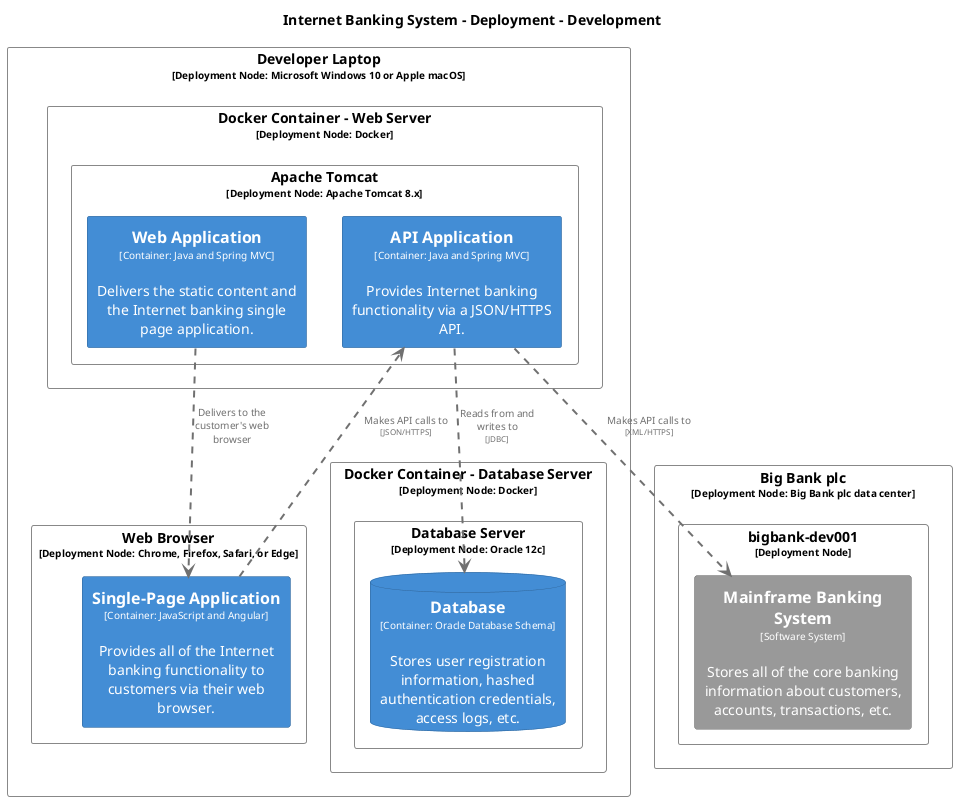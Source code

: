 @startuml
set separator none
title Internet Banking System - Deployment - Development

top to bottom direction

skinparam {
  arrowFontSize 10
  defaultTextAlignment center
  wrapWidth 200
  maxMessageSize 100
}

hide stereotype

skinparam rectangle<<Development.DeveloperLaptop.DockerContainerWebServer.ApacheTomcat.APIApplication_1>> {
  BackgroundColor #438dd5
  FontColor #ffffff
  BorderColor #2e6295
  shadowing false
}
skinparam rectangle<<Development.DeveloperLaptop.DockerContainerWebServer.ApacheTomcat>> {
  BackgroundColor #ffffff
  FontColor #000000
  BorderColor #888888
  shadowing false
}
skinparam rectangle<<Development.BigBankplc>> {
  BackgroundColor #ffffff
  FontColor #000000
  BorderColor #888888
  shadowing false
}
skinparam database<<Development.DeveloperLaptop.DockerContainerDatabaseServer.DatabaseServer.Database_1>> {
  BackgroundColor #438dd5
  FontColor #ffffff
  BorderColor #2e6295
  shadowing false
}
skinparam rectangle<<Development.DeveloperLaptop.DockerContainerDatabaseServer.DatabaseServer>> {
  BackgroundColor #ffffff
  FontColor #000000
  BorderColor #888888
  shadowing false
}
skinparam rectangle<<Development.DeveloperLaptop>> {
  BackgroundColor #ffffff
  FontColor #000000
  BorderColor #888888
  shadowing false
}
skinparam rectangle<<Development.DeveloperLaptop.DockerContainerDatabaseServer>> {
  BackgroundColor #ffffff
  FontColor #000000
  BorderColor #888888
  shadowing false
}
skinparam rectangle<<Development.DeveloperLaptop.DockerContainerWebServer>> {
  BackgroundColor #ffffff
  FontColor #000000
  BorderColor #888888
  shadowing false
}
skinparam rectangle<<Development.BigBankplc.bigbankdev001.MainframeBankingSystem_1>> {
  BackgroundColor #999999
  FontColor #ffffff
  BorderColor #6b6b6b
  shadowing false
}
skinparam rectangle<<Development.DeveloperLaptop.WebBrowser.SinglePageApplication_1>> {
  BackgroundColor #438dd5
  FontColor #ffffff
  BorderColor #2e6295
  shadowing false
}
skinparam rectangle<<Development.DeveloperLaptop.DockerContainerWebServer.ApacheTomcat.WebApplication_1>> {
  BackgroundColor #438dd5
  FontColor #ffffff
  BorderColor #2e6295
  shadowing false
}
skinparam rectangle<<Development.DeveloperLaptop.WebBrowser>> {
  BackgroundColor #ffffff
  FontColor #000000
  BorderColor #888888
  shadowing false
}
skinparam rectangle<<Development.BigBankplc.bigbankdev001>> {
  BackgroundColor #ffffff
  FontColor #000000
  BorderColor #888888
  shadowing false
}

rectangle "Developer Laptop\n<size:10>[Deployment Node: Microsoft Windows 10 or Apple macOS]</size>" <<Development.DeveloperLaptop>> as Development.DeveloperLaptop {
  rectangle "Docker Container - Web Server\n<size:10>[Deployment Node: Docker]</size>" <<Development.DeveloperLaptop.DockerContainerWebServer>> as Development.DeveloperLaptop.DockerContainerWebServer {
    rectangle "Apache Tomcat\n<size:10>[Deployment Node: Apache Tomcat 8.x]</size>" <<Development.DeveloperLaptop.DockerContainerWebServer.ApacheTomcat>> as Development.DeveloperLaptop.DockerContainerWebServer.ApacheTomcat {
      rectangle "==Web Application\n<size:10>[Container: Java and Spring MVC]</size>\n\nDelivers the static content and the Internet banking single page application." <<Development.DeveloperLaptop.DockerContainerWebServer.ApacheTomcat.WebApplication_1>> as Development.DeveloperLaptop.DockerContainerWebServer.ApacheTomcat.WebApplication_1
      rectangle "==API Application\n<size:10>[Container: Java and Spring MVC]</size>\n\nProvides Internet banking functionality via a JSON/HTTPS API." <<Development.DeveloperLaptop.DockerContainerWebServer.ApacheTomcat.APIApplication_1>> as Development.DeveloperLaptop.DockerContainerWebServer.ApacheTomcat.APIApplication_1
    }

  }

  rectangle "Docker Container - Database Server\n<size:10>[Deployment Node: Docker]</size>" <<Development.DeveloperLaptop.DockerContainerDatabaseServer>> as Development.DeveloperLaptop.DockerContainerDatabaseServer {
    rectangle "Database Server\n<size:10>[Deployment Node: Oracle 12c]</size>" <<Development.DeveloperLaptop.DockerContainerDatabaseServer.DatabaseServer>> as Development.DeveloperLaptop.DockerContainerDatabaseServer.DatabaseServer {
      database "==Database\n<size:10>[Container: Oracle Database Schema]</size>\n\nStores user registration information, hashed authentication credentials, access logs, etc." <<Development.DeveloperLaptop.DockerContainerDatabaseServer.DatabaseServer.Database_1>> as Development.DeveloperLaptop.DockerContainerDatabaseServer.DatabaseServer.Database_1
    }

  }

  rectangle "Web Browser\n<size:10>[Deployment Node: Chrome, Firefox, Safari, or Edge]</size>" <<Development.DeveloperLaptop.WebBrowser>> as Development.DeveloperLaptop.WebBrowser {
    rectangle "==Single-Page Application\n<size:10>[Container: JavaScript and Angular]</size>\n\nProvides all of the Internet banking functionality to customers via their web browser." <<Development.DeveloperLaptop.WebBrowser.SinglePageApplication_1>> as Development.DeveloperLaptop.WebBrowser.SinglePageApplication_1
  }

}

rectangle "Big Bank plc\n<size:10>[Deployment Node: Big Bank plc data center]</size>" <<Development.BigBankplc>> as Development.BigBankplc {
  rectangle "bigbank-dev001\n<size:10>[Deployment Node]</size>" <<Development.BigBankplc.bigbankdev001>> as Development.BigBankplc.bigbankdev001 {
    rectangle "==Mainframe Banking System\n<size:10>[Software System]</size>\n\nStores all of the core banking information about customers, accounts, transactions, etc." <<Development.BigBankplc.bigbankdev001.MainframeBankingSystem_1>> as Development.BigBankplc.bigbankdev001.MainframeBankingSystem_1
  }

}

Development.DeveloperLaptop.DockerContainerWebServer.ApacheTomcat.APIApplication_1 .[#707070,thickness=2].> Development.BigBankplc.bigbankdev001.MainframeBankingSystem_1 : "<color:#707070>Makes API calls to\n<color:#707070><size:8>[XML/HTTPS]</size>"
Development.DeveloperLaptop.DockerContainerWebServer.ApacheTomcat.APIApplication_1 .[#707070,thickness=2].> Development.DeveloperLaptop.DockerContainerDatabaseServer.DatabaseServer.Database_1 : "<color:#707070>Reads from and writes to\n<color:#707070><size:8>[JDBC]</size>"
Development.DeveloperLaptop.WebBrowser.SinglePageApplication_1 .[#707070,thickness=2].> Development.DeveloperLaptop.DockerContainerWebServer.ApacheTomcat.APIApplication_1 : "<color:#707070>Makes API calls to\n<color:#707070><size:8>[JSON/HTTPS]</size>"
Development.DeveloperLaptop.DockerContainerWebServer.ApacheTomcat.WebApplication_1 .[#707070,thickness=2].> Development.DeveloperLaptop.WebBrowser.SinglePageApplication_1 : "<color:#707070>Delivers to the customer's web browser"
@enduml
